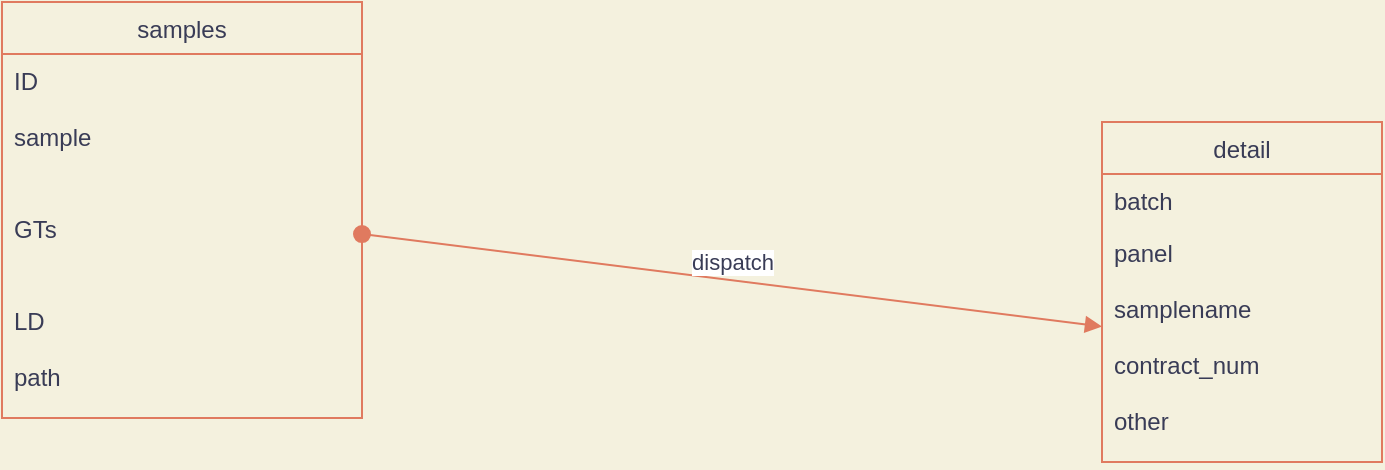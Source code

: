 <mxfile version="14.9.6" type="github">
  <diagram id="C5RBs43oDa-KdzZeNtuy" name="Page-1">
    <mxGraphModel dx="1422" dy="762" grid="1" gridSize="10" guides="1" tooltips="1" connect="1" arrows="1" fold="1" page="1" pageScale="1" pageWidth="827" pageHeight="1169" background="#F4F1DE" math="0" shadow="0">
      <root>
        <mxCell id="WIyWlLk6GJQsqaUBKTNV-0" />
        <mxCell id="WIyWlLk6GJQsqaUBKTNV-1" parent="WIyWlLk6GJQsqaUBKTNV-0" />
        <mxCell id="pmRT2gzi2KQ4-Io1p5Z9-1" value="samples" style="swimlane;fontStyle=0;childLayout=stackLayout;horizontal=1;startSize=26;fillColor=none;horizontalStack=0;resizeParent=1;resizeParentMax=0;resizeLast=0;collapsible=1;marginBottom=0;strokeColor=#E07A5F;fontColor=#393C56;" vertex="1" parent="WIyWlLk6GJQsqaUBKTNV-1">
          <mxGeometry x="20" y="60" width="180" height="208" as="geometry">
            <mxRectangle x="140" y="120" width="70" height="26" as="alternateBounds" />
          </mxGeometry>
        </mxCell>
        <mxCell id="pmRT2gzi2KQ4-Io1p5Z9-2" value="ID&#xa;&#xa;sample&#xa;&#xa;&#xa;&#xa;&#xa;&#xa;&#xa;&#xa;&#xa;&#xa;&#xa;&#xa;&#xa;" style="text;strokeColor=none;fillColor=none;align=left;verticalAlign=top;spacingLeft=4;spacingRight=4;overflow=hidden;rotatable=0;points=[[0,0.5],[1,0.5]];portConstraint=eastwest;fontColor=#393C56;" vertex="1" parent="pmRT2gzi2KQ4-Io1p5Z9-1">
          <mxGeometry y="26" width="180" height="74" as="geometry" />
        </mxCell>
        <mxCell id="pmRT2gzi2KQ4-Io1p5Z9-3" value="GTs" style="text;strokeColor=none;fillColor=none;align=left;verticalAlign=top;spacingLeft=4;spacingRight=4;overflow=hidden;rotatable=0;points=[[0,0.5],[1,0.5]];portConstraint=eastwest;fontColor=#393C56;" vertex="1" parent="pmRT2gzi2KQ4-Io1p5Z9-1">
          <mxGeometry y="100" width="180" height="46" as="geometry" />
        </mxCell>
        <mxCell id="pmRT2gzi2KQ4-Io1p5Z9-4" value="LD&#xa;&#xa;path&#xa;" style="text;strokeColor=none;fillColor=none;align=left;verticalAlign=top;spacingLeft=4;spacingRight=4;overflow=hidden;rotatable=0;points=[[0,0.5],[1,0.5]];portConstraint=eastwest;fontColor=#393C56;" vertex="1" parent="pmRT2gzi2KQ4-Io1p5Z9-1">
          <mxGeometry y="146" width="180" height="62" as="geometry" />
        </mxCell>
        <mxCell id="pmRT2gzi2KQ4-Io1p5Z9-5" value="detail" style="swimlane;fontStyle=0;childLayout=stackLayout;horizontal=1;startSize=26;fillColor=none;horizontalStack=0;resizeParent=1;resizeParentMax=0;resizeLast=0;collapsible=1;marginBottom=0;strokeColor=#E07A5F;fontColor=#393C56;" vertex="1" parent="WIyWlLk6GJQsqaUBKTNV-1">
          <mxGeometry x="570" y="120" width="140" height="170" as="geometry" />
        </mxCell>
        <mxCell id="pmRT2gzi2KQ4-Io1p5Z9-6" value="batch" style="text;strokeColor=none;fillColor=none;align=left;verticalAlign=top;spacingLeft=4;spacingRight=4;overflow=hidden;rotatable=0;points=[[0,0.5],[1,0.5]];portConstraint=eastwest;fontColor=#393C56;" vertex="1" parent="pmRT2gzi2KQ4-Io1p5Z9-5">
          <mxGeometry y="26" width="140" height="26" as="geometry" />
        </mxCell>
        <mxCell id="pmRT2gzi2KQ4-Io1p5Z9-7" value="panel&#xa;&#xa;samplename&#xa;&#xa;contract_num&#xa;&#xa;other" style="text;strokeColor=none;fillColor=none;align=left;verticalAlign=top;spacingLeft=4;spacingRight=4;overflow=hidden;rotatable=0;points=[[0,0.5],[1,0.5]];portConstraint=eastwest;fontColor=#393C56;" vertex="1" parent="pmRT2gzi2KQ4-Io1p5Z9-5">
          <mxGeometry y="52" width="140" height="118" as="geometry" />
        </mxCell>
        <mxCell id="pmRT2gzi2KQ4-Io1p5Z9-9" value="dispatch" style="html=1;verticalAlign=bottom;startArrow=oval;startFill=1;endArrow=block;startSize=8;fontColor=#393C56;strokeColor=#E07A5F;fillColor=#F2CC8F;exitX=1;exitY=0.348;exitDx=0;exitDy=0;exitPerimeter=0;" edge="1" parent="WIyWlLk6GJQsqaUBKTNV-1" source="pmRT2gzi2KQ4-Io1p5Z9-3" target="pmRT2gzi2KQ4-Io1p5Z9-7">
          <mxGeometry width="60" relative="1" as="geometry">
            <mxPoint x="210" y="180" as="sourcePoint" />
            <mxPoint x="270" y="180" as="targetPoint" />
          </mxGeometry>
        </mxCell>
      </root>
    </mxGraphModel>
  </diagram>
</mxfile>
